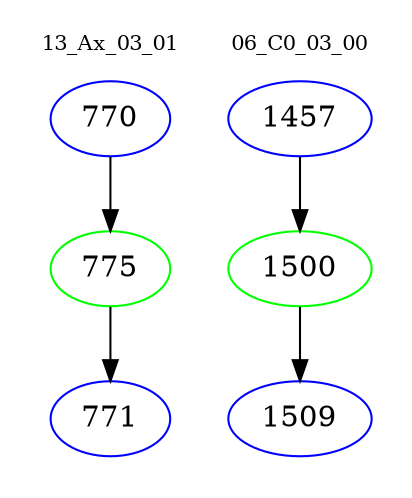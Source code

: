 digraph{
subgraph cluster_0 {
color = white
label = "13_Ax_03_01";
fontsize=10;
T0_770 [label="770", color="blue"]
T0_770 -> T0_775 [color="black"]
T0_775 [label="775", color="green"]
T0_775 -> T0_771 [color="black"]
T0_771 [label="771", color="blue"]
}
subgraph cluster_1 {
color = white
label = "06_C0_03_00";
fontsize=10;
T1_1457 [label="1457", color="blue"]
T1_1457 -> T1_1500 [color="black"]
T1_1500 [label="1500", color="green"]
T1_1500 -> T1_1509 [color="black"]
T1_1509 [label="1509", color="blue"]
}
}

